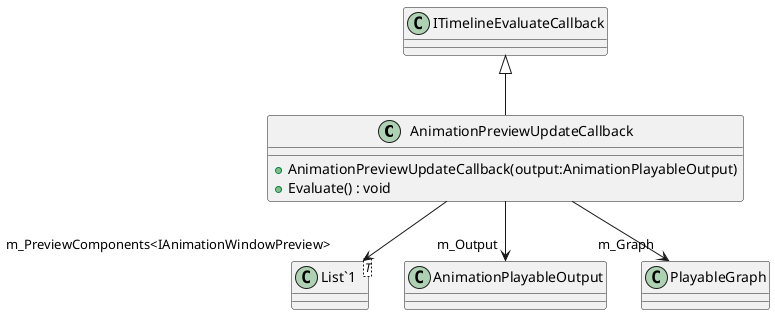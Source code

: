 @startuml
class AnimationPreviewUpdateCallback {
    + AnimationPreviewUpdateCallback(output:AnimationPlayableOutput)
    + Evaluate() : void
}
class "List`1"<T> {
}
ITimelineEvaluateCallback <|-- AnimationPreviewUpdateCallback
AnimationPreviewUpdateCallback --> "m_Output" AnimationPlayableOutput
AnimationPreviewUpdateCallback --> "m_Graph" PlayableGraph
AnimationPreviewUpdateCallback --> "m_PreviewComponents<IAnimationWindowPreview>" "List`1"
@enduml
